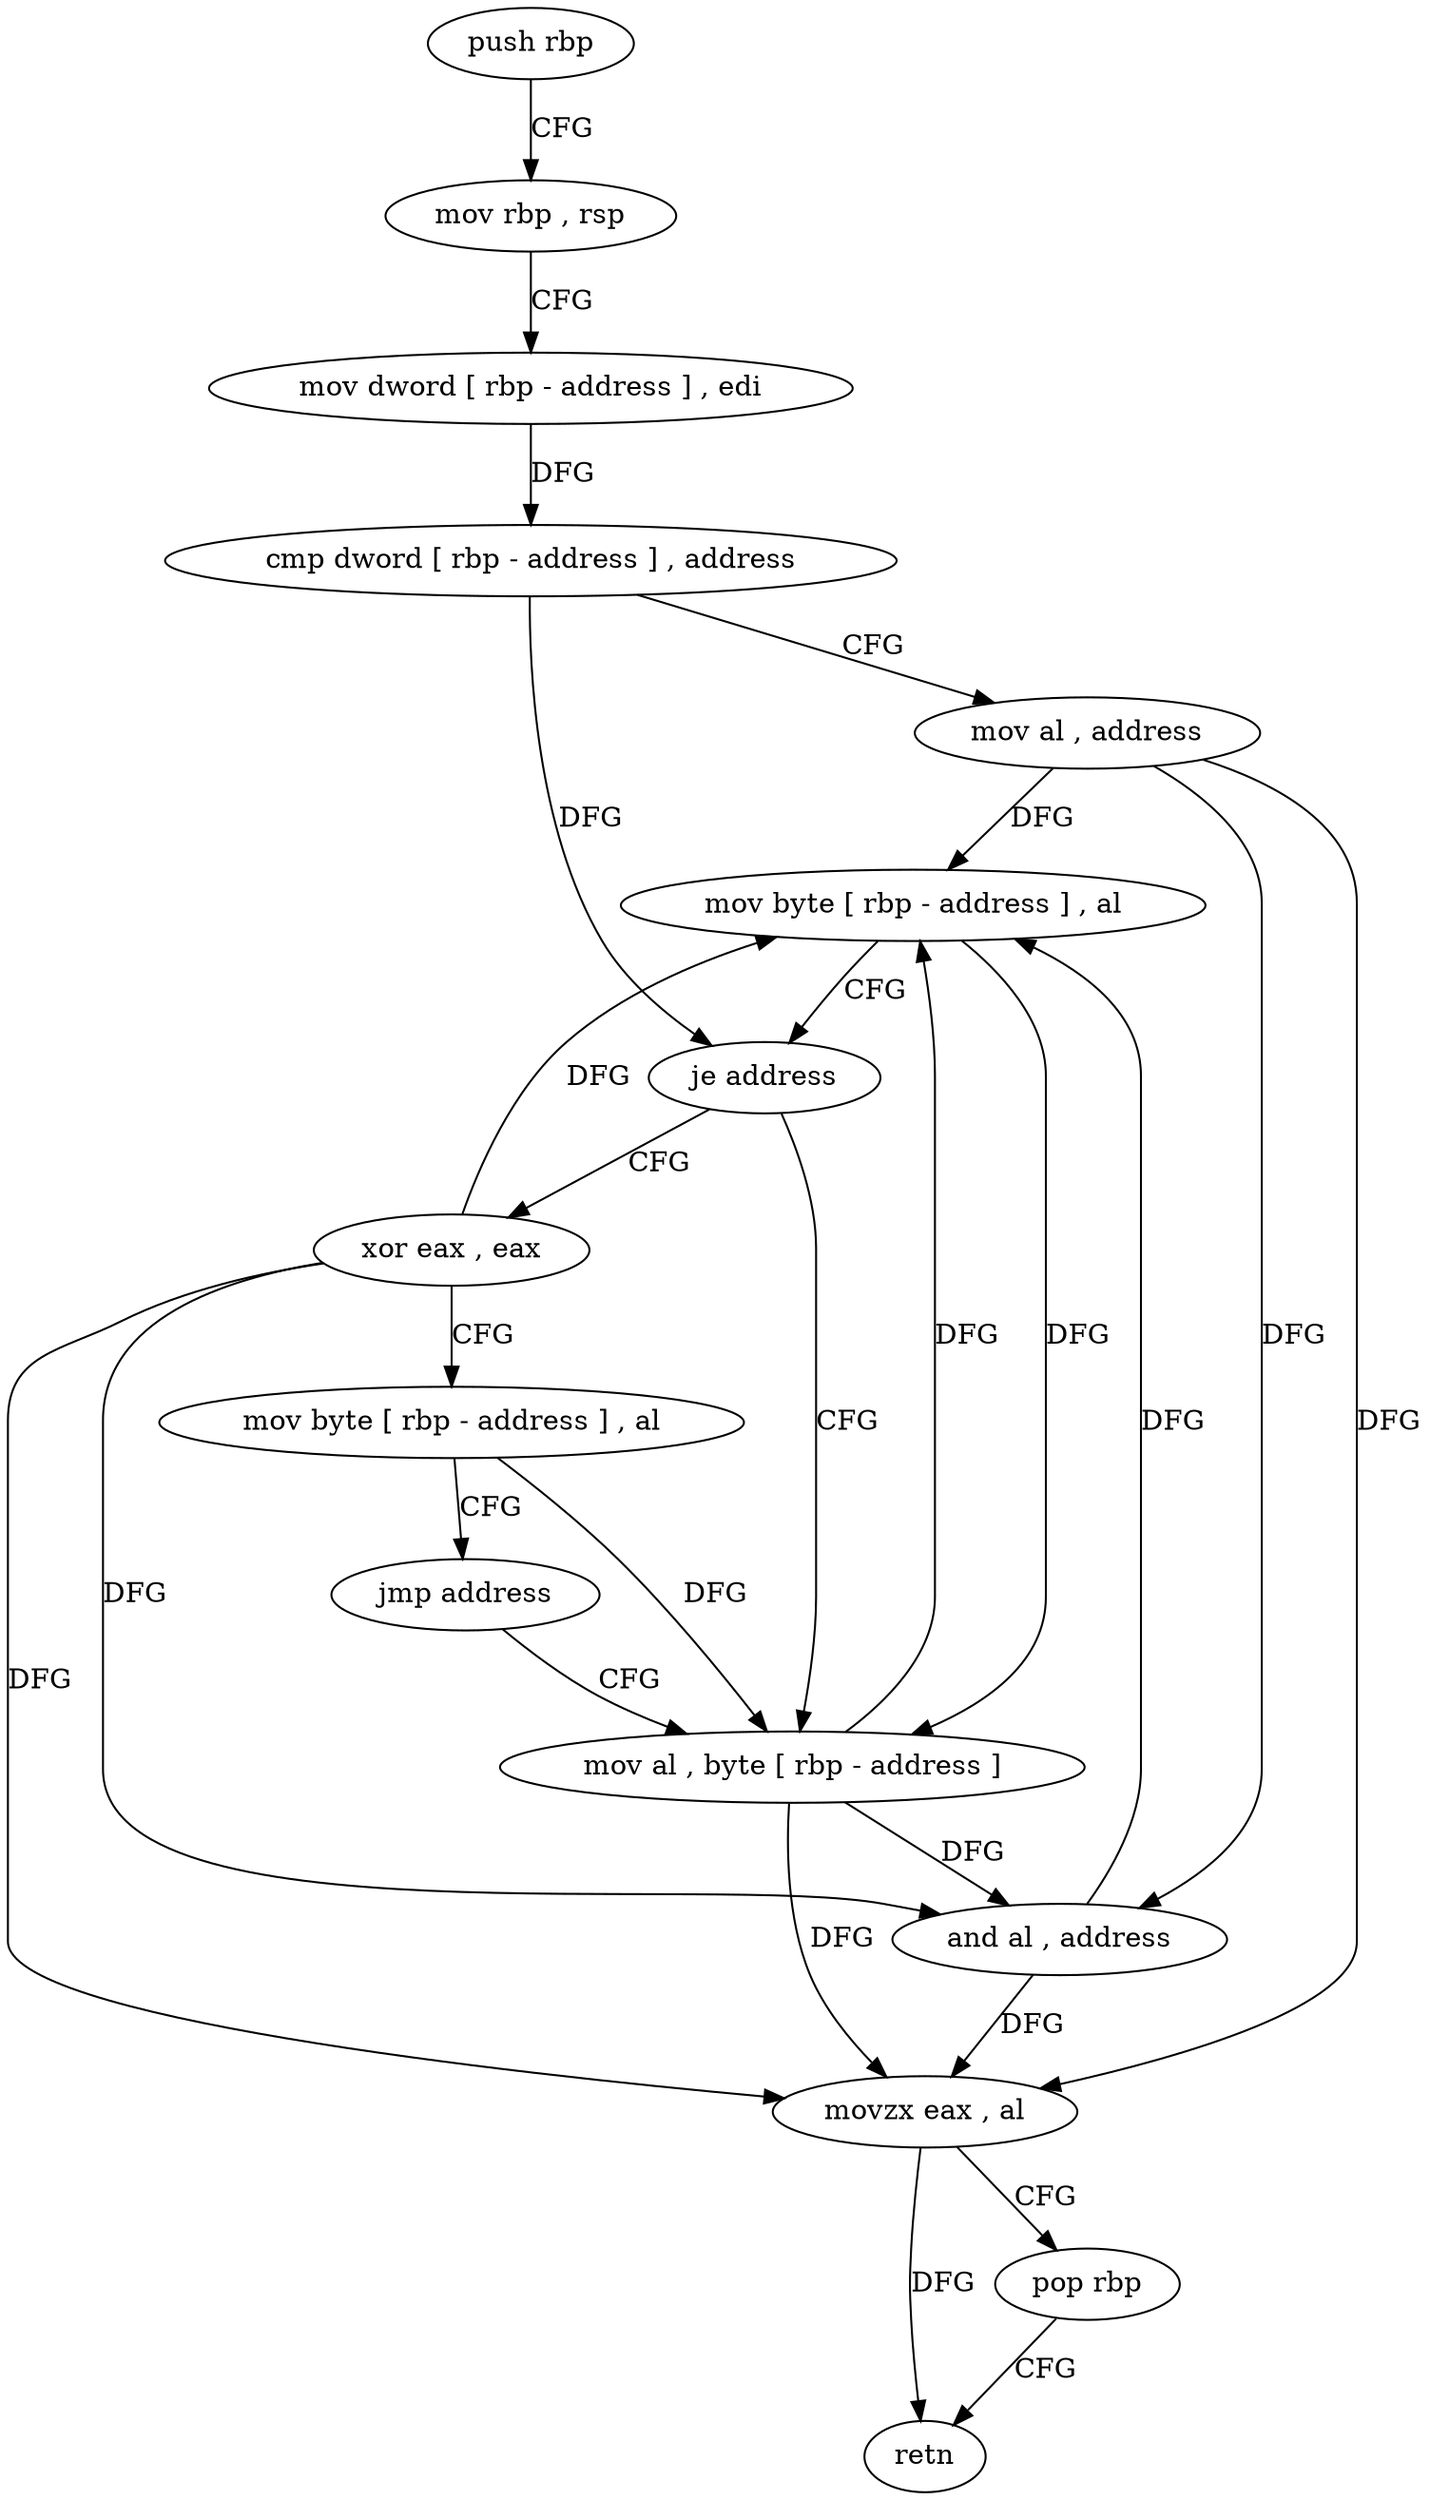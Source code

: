 digraph "func" {
"4212304" [label = "push rbp" ]
"4212305" [label = "mov rbp , rsp" ]
"4212308" [label = "mov dword [ rbp - address ] , edi" ]
"4212311" [label = "cmp dword [ rbp - address ] , address" ]
"4212315" [label = "mov al , address" ]
"4212317" [label = "mov byte [ rbp - address ] , al" ]
"4212320" [label = "je address" ]
"4212336" [label = "mov al , byte [ rbp - address ]" ]
"4212326" [label = "xor eax , eax" ]
"4212339" [label = "and al , address" ]
"4212341" [label = "movzx eax , al" ]
"4212344" [label = "pop rbp" ]
"4212345" [label = "retn" ]
"4212328" [label = "mov byte [ rbp - address ] , al" ]
"4212331" [label = "jmp address" ]
"4212304" -> "4212305" [ label = "CFG" ]
"4212305" -> "4212308" [ label = "CFG" ]
"4212308" -> "4212311" [ label = "DFG" ]
"4212311" -> "4212315" [ label = "CFG" ]
"4212311" -> "4212320" [ label = "DFG" ]
"4212315" -> "4212317" [ label = "DFG" ]
"4212315" -> "4212339" [ label = "DFG" ]
"4212315" -> "4212341" [ label = "DFG" ]
"4212317" -> "4212320" [ label = "CFG" ]
"4212317" -> "4212336" [ label = "DFG" ]
"4212320" -> "4212336" [ label = "CFG" ]
"4212320" -> "4212326" [ label = "CFG" ]
"4212336" -> "4212339" [ label = "DFG" ]
"4212336" -> "4212317" [ label = "DFG" ]
"4212336" -> "4212341" [ label = "DFG" ]
"4212326" -> "4212328" [ label = "CFG" ]
"4212326" -> "4212317" [ label = "DFG" ]
"4212326" -> "4212339" [ label = "DFG" ]
"4212326" -> "4212341" [ label = "DFG" ]
"4212339" -> "4212341" [ label = "DFG" ]
"4212339" -> "4212317" [ label = "DFG" ]
"4212341" -> "4212344" [ label = "CFG" ]
"4212341" -> "4212345" [ label = "DFG" ]
"4212344" -> "4212345" [ label = "CFG" ]
"4212328" -> "4212331" [ label = "CFG" ]
"4212328" -> "4212336" [ label = "DFG" ]
"4212331" -> "4212336" [ label = "CFG" ]
}
